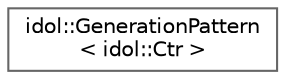 digraph "Graphical Class Hierarchy"
{
 // LATEX_PDF_SIZE
  bgcolor="transparent";
  edge [fontname=Helvetica,fontsize=10,labelfontname=Helvetica,labelfontsize=10];
  node [fontname=Helvetica,fontsize=10,shape=box,height=0.2,width=0.4];
  rankdir="LR";
  Node0 [id="Node000000",label="idol::GenerationPattern\l\< idol::Ctr \>",height=0.2,width=0.4,color="grey40", fillcolor="white", style="filled",URL="$classidol_1_1GenerationPattern.html",tooltip=" "];
}
